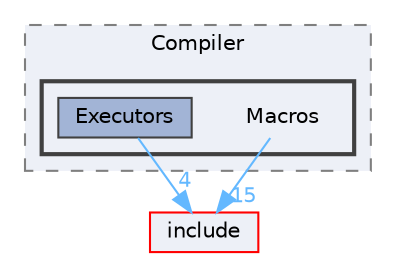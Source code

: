 digraph "/Users/fola/Documents/ArkScript/Ark/src/arkreactor/Compiler/Macros"
{
 // INTERACTIVE_SVG=YES
 // LATEX_PDF_SIZE
  bgcolor="transparent";
  edge [fontname=Helvetica,fontsize=10,labelfontname=Helvetica,labelfontsize=10];
  node [fontname=Helvetica,fontsize=10,shape=box,height=0.2,width=0.4];
  compound=true
  subgraph clusterdir_548d85becfdd8b4d1d64f6a452aea6ab {
    graph [ bgcolor="#edf0f7", pencolor="grey50", label="Compiler", fontname=Helvetica,fontsize=10 style="filled,dashed", URL="dir_548d85becfdd8b4d1d64f6a452aea6ab.html",tooltip=""]
  subgraph clusterdir_b9cbe36700296659acef612d0d107ef6 {
    graph [ bgcolor="#edf0f7", pencolor="grey25", label="", fontname=Helvetica,fontsize=10 style="filled,bold", URL="dir_b9cbe36700296659acef612d0d107ef6.html",tooltip=""]
    dir_b9cbe36700296659acef612d0d107ef6 [shape=plaintext, label="Macros"];
  dir_cfa9778ddee3bfdde39b0361cb5ec6f6 [label="Executors", fillcolor="#a2b4d6", color="grey25", style="filled", URL="dir_cfa9778ddee3bfdde39b0361cb5ec6f6.html",tooltip=""];
  }
  }
  dir_d44c64559bbebec7f509842c48db8b23 [label="include", fillcolor="#edf0f7", color="red", style="filled", URL="dir_d44c64559bbebec7f509842c48db8b23.html",tooltip=""];
  dir_b9cbe36700296659acef612d0d107ef6->dir_d44c64559bbebec7f509842c48db8b23 [headlabel="15", labeldistance=1.5 headhref="dir_000029_000021.html" href="dir_000029_000021.html" color="steelblue1" fontcolor="steelblue1"];
  dir_cfa9778ddee3bfdde39b0361cb5ec6f6->dir_d44c64559bbebec7f509842c48db8b23 [headlabel="4", labeldistance=1.5 headhref="dir_000019_000021.html" href="dir_000019_000021.html" color="steelblue1" fontcolor="steelblue1"];
}

